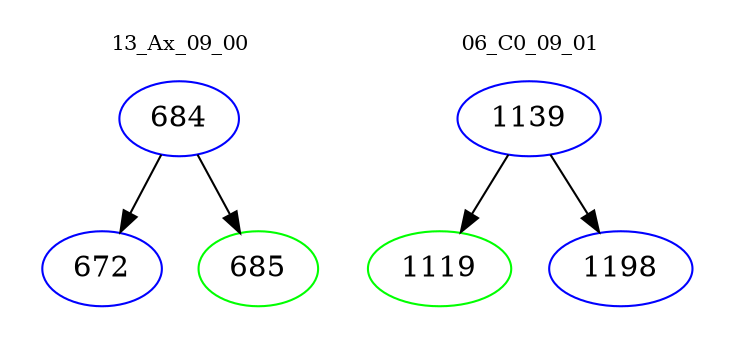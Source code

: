 digraph{
subgraph cluster_0 {
color = white
label = "13_Ax_09_00";
fontsize=10;
T0_684 [label="684", color="blue"]
T0_684 -> T0_672 [color="black"]
T0_672 [label="672", color="blue"]
T0_684 -> T0_685 [color="black"]
T0_685 [label="685", color="green"]
}
subgraph cluster_1 {
color = white
label = "06_C0_09_01";
fontsize=10;
T1_1139 [label="1139", color="blue"]
T1_1139 -> T1_1119 [color="black"]
T1_1119 [label="1119", color="green"]
T1_1139 -> T1_1198 [color="black"]
T1_1198 [label="1198", color="blue"]
}
}
